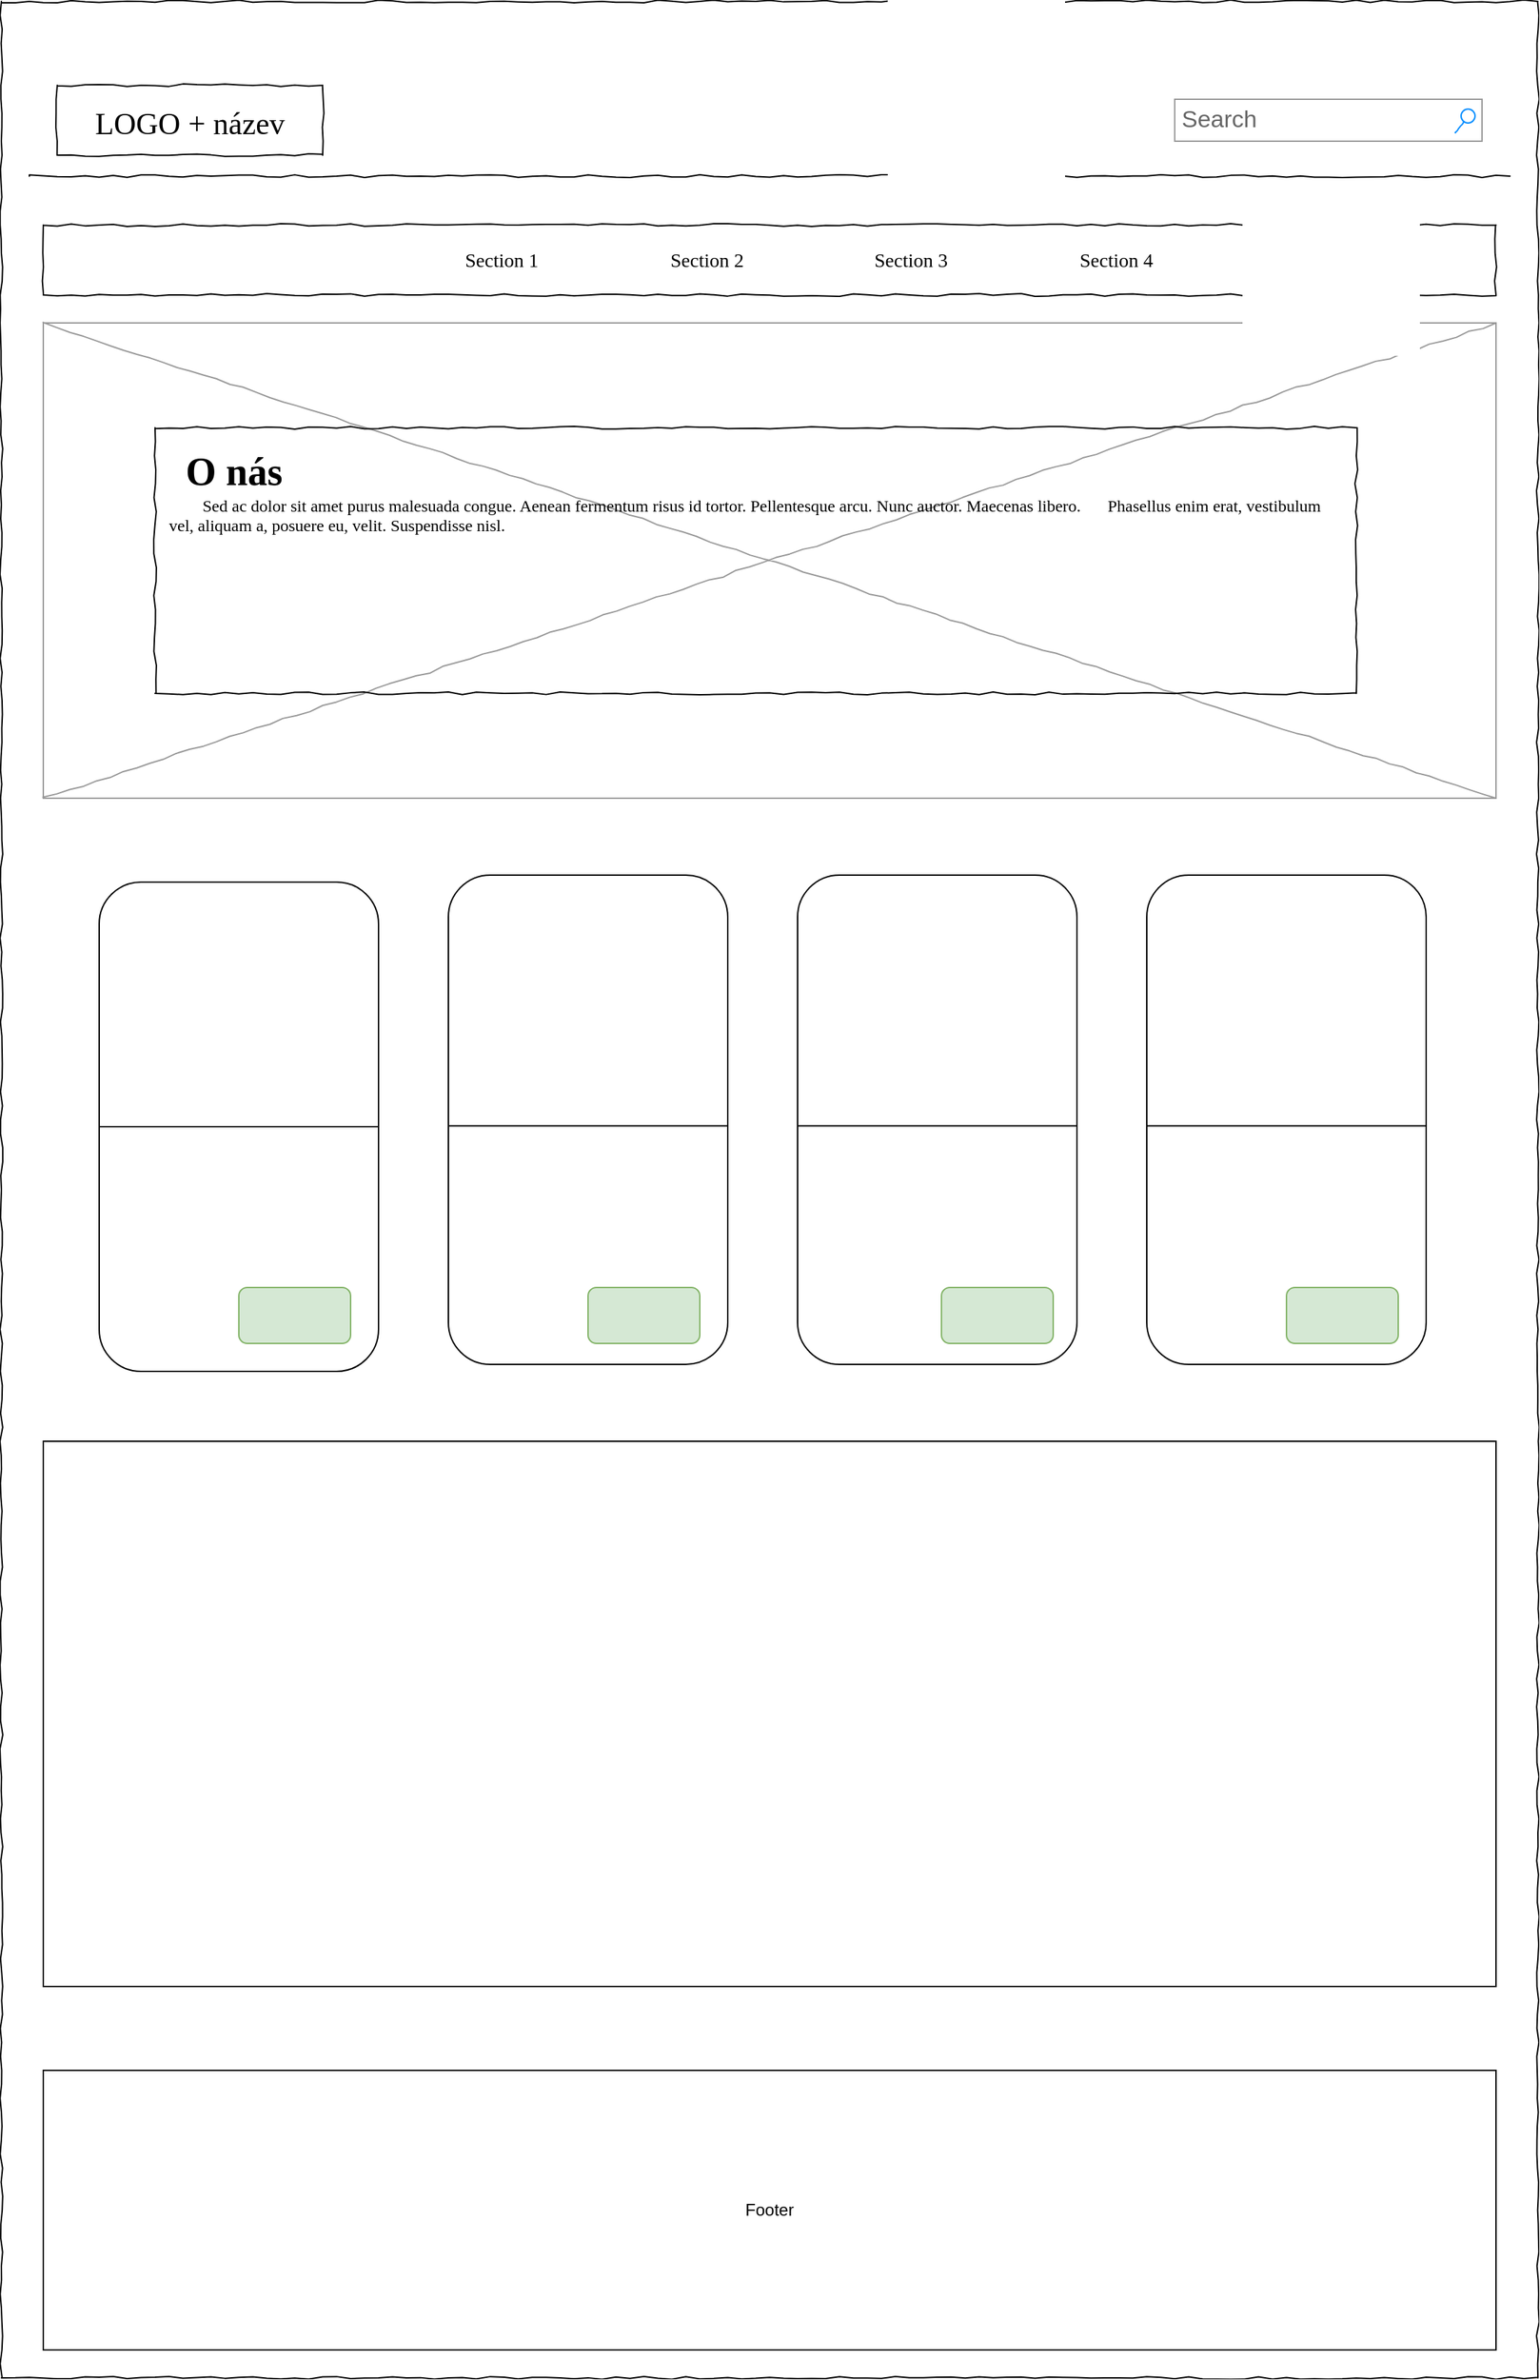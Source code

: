 <mxfile version="22.1.5" type="device">
  <diagram name="Page-1" id="03018318-947c-dd8e-b7a3-06fadd420f32">
    <mxGraphModel dx="2100" dy="1130" grid="1" gridSize="10" guides="1" tooltips="1" connect="1" arrows="1" fold="1" page="1" pageScale="1" pageWidth="1100" pageHeight="850" background="none" math="0" shadow="0">
      <root>
        <mxCell id="0" />
        <mxCell id="1" parent="0" />
        <mxCell id="677b7b8949515195-16" value="" style="verticalLabelPosition=bottom;shadow=0;dashed=0;align=center;html=1;verticalAlign=top;strokeWidth=1;shape=mxgraph.mockup.graphics.simpleIcon;strokeColor=#999999;rounded=0;labelBackgroundColor=none;fontFamily=Verdana;fontSize=14;fontColor=#000000;comic=1;" parent="1" vertex="1">
          <mxGeometry x="30" y="230" width="1040" height="340" as="geometry" />
        </mxCell>
        <mxCell id="677b7b8949515195-1" value="" style="whiteSpace=wrap;html=1;rounded=0;shadow=0;labelBackgroundColor=none;strokeColor=#000000;strokeWidth=1;fillColor=none;fontFamily=Verdana;fontSize=12;fontColor=#000000;align=center;comic=1;" parent="1" vertex="1">
          <mxGeometry width="1100" height="1700" as="geometry" />
        </mxCell>
        <mxCell id="677b7b8949515195-2" value="&lt;font style=&quot;font-size: 22px;&quot;&gt;LOGO + název&lt;/font&gt;" style="whiteSpace=wrap;html=1;rounded=0;shadow=0;labelBackgroundColor=none;strokeWidth=1;fontFamily=Verdana;fontSize=28;align=center;comic=1;" parent="1" vertex="1">
          <mxGeometry x="40" y="60" width="190" height="50" as="geometry" />
        </mxCell>
        <mxCell id="677b7b8949515195-3" value="Search" style="strokeWidth=1;shadow=0;dashed=0;align=center;html=1;shape=mxgraph.mockup.forms.searchBox;strokeColor=#999999;mainText=;strokeColor2=#008cff;fontColor=#666666;fontSize=17;align=left;spacingLeft=3;rounded=0;labelBackgroundColor=none;comic=1;" parent="1" vertex="1">
          <mxGeometry x="840" y="70" width="220" height="30" as="geometry" />
        </mxCell>
        <mxCell id="677b7b8949515195-9" value="" style="line;strokeWidth=1;html=1;rounded=0;shadow=0;labelBackgroundColor=none;fillColor=none;fontFamily=Verdana;fontSize=14;fontColor=#000000;align=center;comic=1;" parent="1" vertex="1">
          <mxGeometry x="20" y="120" width="1060" height="10" as="geometry" />
        </mxCell>
        <mxCell id="677b7b8949515195-10" value="" style="whiteSpace=wrap;html=1;rounded=0;shadow=0;labelBackgroundColor=none;strokeWidth=1;fillColor=none;fontFamily=Verdana;fontSize=12;align=center;comic=1;" parent="1" vertex="1">
          <mxGeometry x="30" y="160" width="1040" height="50" as="geometry" />
        </mxCell>
        <mxCell id="677b7b8949515195-11" value="Section 1" style="text;html=1;points=[];align=left;verticalAlign=top;spacingTop=-4;fontSize=14;fontFamily=Verdana" parent="1" vertex="1">
          <mxGeometry x="330" y="175" width="60" height="20" as="geometry" />
        </mxCell>
        <mxCell id="677b7b8949515195-12" value="Section 2" style="text;html=1;points=[];align=left;verticalAlign=top;spacingTop=-4;fontSize=14;fontFamily=Verdana" parent="1" vertex="1">
          <mxGeometry x="477" y="175" width="60" height="20" as="geometry" />
        </mxCell>
        <mxCell id="677b7b8949515195-13" value="Section 3" style="text;html=1;points=[];align=left;verticalAlign=top;spacingTop=-4;fontSize=14;fontFamily=Verdana" parent="1" vertex="1">
          <mxGeometry x="623" y="175" width="60" height="20" as="geometry" />
        </mxCell>
        <mxCell id="677b7b8949515195-14" value="Section 4" style="text;html=1;points=[];align=left;verticalAlign=top;spacingTop=-4;fontSize=14;fontFamily=Verdana" parent="1" vertex="1">
          <mxGeometry x="770" y="175" width="60" height="20" as="geometry" />
        </mxCell>
        <mxCell id="677b7b8949515195-15" value="&lt;span style=&quot;&quot;&gt;&lt;span style=&quot;white-space: pre;&quot;&gt;&amp;nbsp;&amp;nbsp;&amp;nbsp;&amp;nbsp;&lt;/span&gt;&lt;/span&gt;&lt;b&gt;&lt;font style=&quot;font-size: 28px;&quot;&gt;O nás&lt;/font&gt;&lt;/b&gt;&lt;br&gt;&lt;span style=&quot;&quot;&gt;&lt;span style=&quot;white-space: pre;&quot;&gt;&amp;nbsp;&amp;nbsp;&amp;nbsp;&amp;nbsp;&lt;/span&gt;&lt;/span&gt;&lt;span style=&quot;&quot;&gt;&lt;span style=&quot;white-space: pre;&quot;&gt;&amp;nbsp;&amp;nbsp;&amp;nbsp;&amp;nbsp;&lt;/span&gt;&lt;/span&gt;Sed ac dolor sit amet purus malesuada congue. Aenean fermentum risus id tortor. Pellentesque arcu. Nunc auctor. Maecenas libero. &lt;span style=&quot;white-space: pre;&quot;&gt;&#x9;&lt;/span&gt;Phasellus enim erat, vestibulum vel, aliquam a, posuere eu, velit. Suspendisse nisl." style="whiteSpace=wrap;html=1;rounded=0;shadow=0;labelBackgroundColor=none;strokeWidth=1;fillColor=none;fontFamily=Verdana;fontSize=12;align=left;verticalAlign=top;spacing=10;comic=1;" parent="1" vertex="1">
          <mxGeometry x="110" y="305" width="860" height="190" as="geometry" />
        </mxCell>
        <mxCell id="xCw9tUKv6w4MnSfwsZ5K-18" value="" style="rounded=1;whiteSpace=wrap;html=1;fillColor=#d5e8d4;strokeColor=#82b366;" vertex="1" parent="1">
          <mxGeometry x="430" y="920" width="80" height="40" as="geometry" />
        </mxCell>
        <mxCell id="xCw9tUKv6w4MnSfwsZ5K-19" value="Footer" style="rounded=0;whiteSpace=wrap;html=1;" vertex="1" parent="1">
          <mxGeometry x="30" y="1480" width="1040" height="200" as="geometry" />
        </mxCell>
        <mxCell id="xCw9tUKv6w4MnSfwsZ5K-21" value="" style="rounded=1;whiteSpace=wrap;html=1;" vertex="1" parent="1">
          <mxGeometry x="70" y="630" width="200" height="350" as="geometry" />
        </mxCell>
        <mxCell id="xCw9tUKv6w4MnSfwsZ5K-22" value="" style="endArrow=none;html=1;rounded=0;entryX=0;entryY=0.5;entryDx=0;entryDy=0;exitX=1;exitY=0.5;exitDx=0;exitDy=0;" edge="1" source="xCw9tUKv6w4MnSfwsZ5K-21" target="xCw9tUKv6w4MnSfwsZ5K-21" parent="1">
          <mxGeometry width="50" height="50" relative="1" as="geometry">
            <mxPoint x="120" y="825" as="sourcePoint" />
            <mxPoint x="170" y="775" as="targetPoint" />
          </mxGeometry>
        </mxCell>
        <mxCell id="xCw9tUKv6w4MnSfwsZ5K-23" value="" style="rounded=1;whiteSpace=wrap;html=1;fillColor=#d5e8d4;strokeColor=#82b366;" vertex="1" parent="1">
          <mxGeometry x="170" y="920" width="80" height="40" as="geometry" />
        </mxCell>
        <mxCell id="xCw9tUKv6w4MnSfwsZ5K-24" value="" style="rounded=1;whiteSpace=wrap;html=1;fillColor=#d5e8d4;strokeColor=#82b366;" vertex="1" parent="1">
          <mxGeometry x="420" y="920" width="80" height="40" as="geometry" />
        </mxCell>
        <mxCell id="xCw9tUKv6w4MnSfwsZ5K-25" value="" style="rounded=1;whiteSpace=wrap;html=1;" vertex="1" parent="1">
          <mxGeometry x="320" y="625" width="200" height="350" as="geometry" />
        </mxCell>
        <mxCell id="xCw9tUKv6w4MnSfwsZ5K-26" value="" style="endArrow=none;html=1;rounded=0;entryX=0;entryY=0.5;entryDx=0;entryDy=0;exitX=1;exitY=0.5;exitDx=0;exitDy=0;" edge="1" parent="1">
          <mxGeometry width="50" height="50" relative="1" as="geometry">
            <mxPoint x="520" y="804.41" as="sourcePoint" />
            <mxPoint x="320" y="804.41" as="targetPoint" />
          </mxGeometry>
        </mxCell>
        <mxCell id="xCw9tUKv6w4MnSfwsZ5K-27" value="" style="rounded=1;whiteSpace=wrap;html=1;" vertex="1" parent="1">
          <mxGeometry x="570" y="625" width="200" height="350" as="geometry" />
        </mxCell>
        <mxCell id="xCw9tUKv6w4MnSfwsZ5K-28" value="" style="endArrow=none;html=1;rounded=0;entryX=0;entryY=0.5;entryDx=0;entryDy=0;exitX=1;exitY=0.5;exitDx=0;exitDy=0;" edge="1" parent="1">
          <mxGeometry width="50" height="50" relative="1" as="geometry">
            <mxPoint x="770" y="804.41" as="sourcePoint" />
            <mxPoint x="570" y="804.41" as="targetPoint" />
          </mxGeometry>
        </mxCell>
        <mxCell id="xCw9tUKv6w4MnSfwsZ5K-29" value="" style="rounded=1;whiteSpace=wrap;html=1;fillColor=#d5e8d4;strokeColor=#82b366;" vertex="1" parent="1">
          <mxGeometry x="673" y="920" width="80" height="40" as="geometry" />
        </mxCell>
        <mxCell id="xCw9tUKv6w4MnSfwsZ5K-30" value="" style="rounded=1;whiteSpace=wrap;html=1;fillColor=#d5e8d4;strokeColor=#82b366;" vertex="1" parent="1">
          <mxGeometry x="920" y="920" width="80" height="40" as="geometry" />
        </mxCell>
        <mxCell id="xCw9tUKv6w4MnSfwsZ5K-31" value="" style="rounded=1;whiteSpace=wrap;html=1;" vertex="1" parent="1">
          <mxGeometry x="820" y="625" width="200" height="350" as="geometry" />
        </mxCell>
        <mxCell id="xCw9tUKv6w4MnSfwsZ5K-32" value="" style="endArrow=none;html=1;rounded=0;entryX=0;entryY=0.5;entryDx=0;entryDy=0;exitX=1;exitY=0.5;exitDx=0;exitDy=0;" edge="1" parent="1">
          <mxGeometry width="50" height="50" relative="1" as="geometry">
            <mxPoint x="1020" y="804.41" as="sourcePoint" />
            <mxPoint x="820" y="804.41" as="targetPoint" />
          </mxGeometry>
        </mxCell>
        <mxCell id="xCw9tUKv6w4MnSfwsZ5K-15" value="" style="rounded=1;whiteSpace=wrap;html=1;fillColor=#d5e8d4;strokeColor=#82b366;" vertex="1" parent="1">
          <mxGeometry x="420" y="920" width="80" height="40" as="geometry" />
        </mxCell>
        <mxCell id="xCw9tUKv6w4MnSfwsZ5K-33" value="" style="rounded=1;whiteSpace=wrap;html=1;fillColor=#d5e8d4;strokeColor=#82b366;" vertex="1" parent="1">
          <mxGeometry x="920" y="920" width="80" height="40" as="geometry" />
        </mxCell>
        <mxCell id="xCw9tUKv6w4MnSfwsZ5K-34" value="" style="rounded=0;whiteSpace=wrap;html=1;" vertex="1" parent="1">
          <mxGeometry x="30" y="1030" width="1040" height="390" as="geometry" />
        </mxCell>
      </root>
    </mxGraphModel>
  </diagram>
</mxfile>
